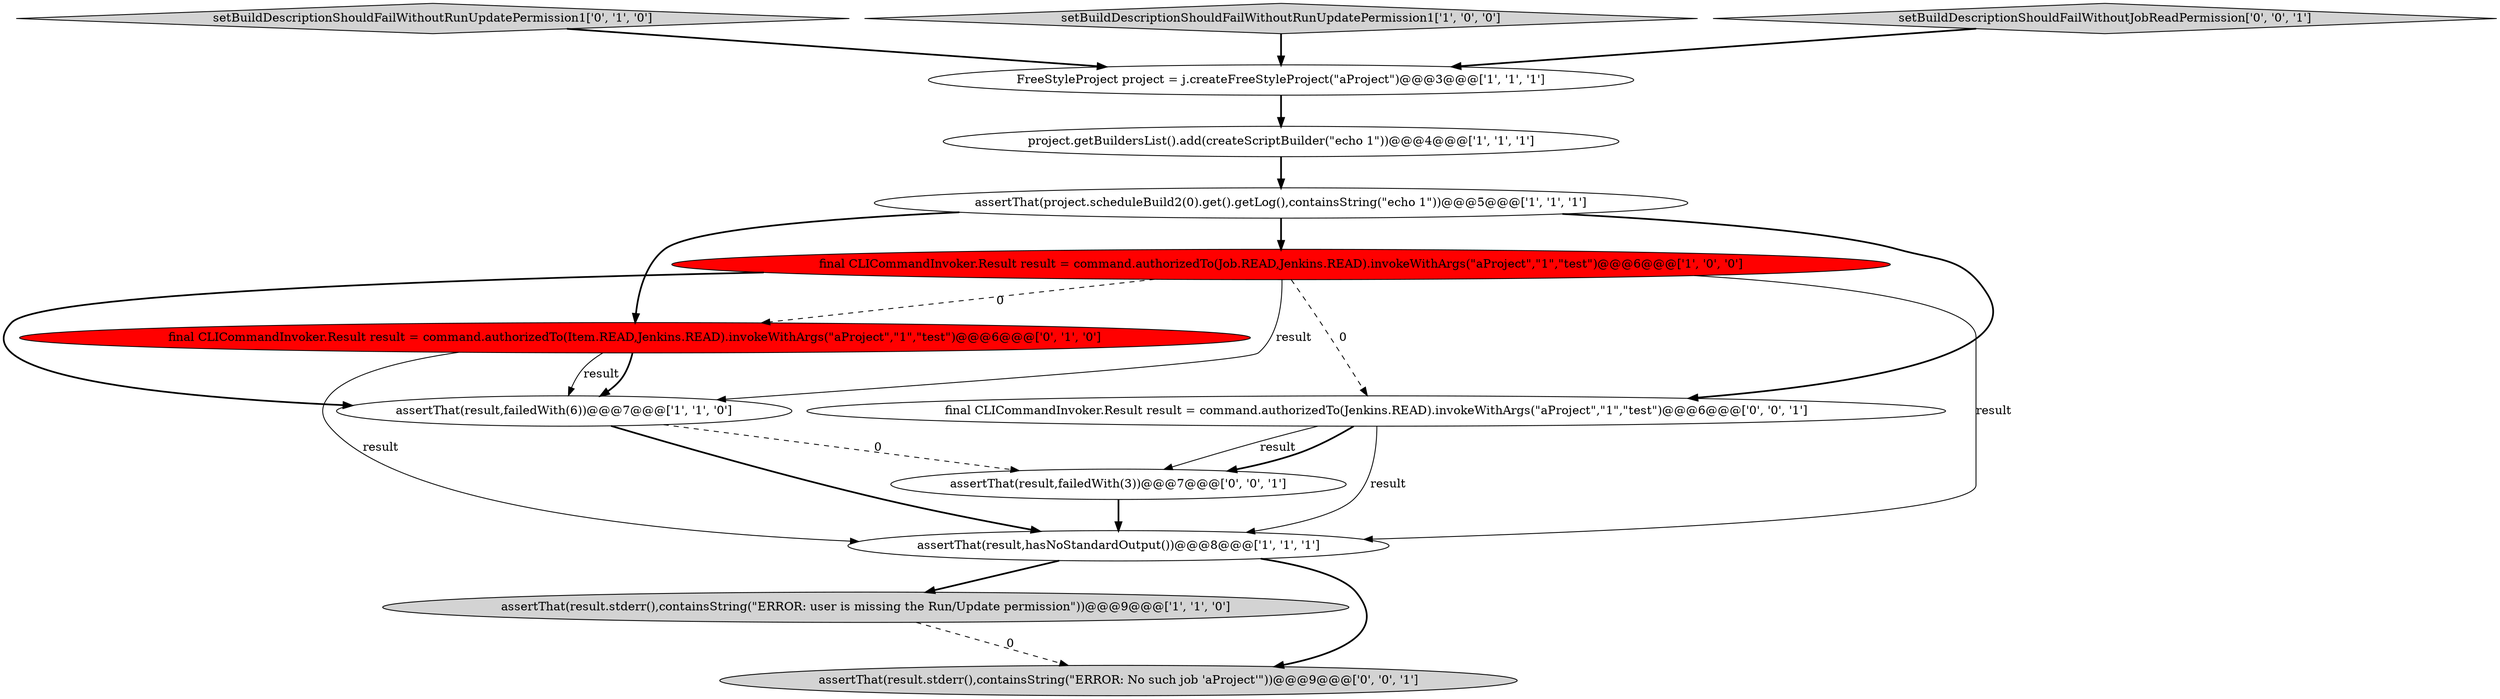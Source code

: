 digraph {
5 [style = filled, label = "assertThat(result.stderr(),containsString(\"ERROR: user is missing the Run/Update permission\"))@@@9@@@['1', '1', '0']", fillcolor = lightgray, shape = ellipse image = "AAA0AAABBB1BBB"];
9 [style = filled, label = "final CLICommandInvoker.Result result = command.authorizedTo(Item.READ,Jenkins.READ).invokeWithArgs(\"aProject\",\"1\",\"test\")@@@6@@@['0', '1', '0']", fillcolor = red, shape = ellipse image = "AAA1AAABBB2BBB"];
8 [style = filled, label = "setBuildDescriptionShouldFailWithoutRunUpdatePermission1['0', '1', '0']", fillcolor = lightgray, shape = diamond image = "AAA0AAABBB2BBB"];
7 [style = filled, label = "final CLICommandInvoker.Result result = command.authorizedTo(Job.READ,Jenkins.READ).invokeWithArgs(\"aProject\",\"1\",\"test\")@@@6@@@['1', '0', '0']", fillcolor = red, shape = ellipse image = "AAA1AAABBB1BBB"];
3 [style = filled, label = "setBuildDescriptionShouldFailWithoutRunUpdatePermission1['1', '0', '0']", fillcolor = lightgray, shape = diamond image = "AAA0AAABBB1BBB"];
11 [style = filled, label = "assertThat(result.stderr(),containsString(\"ERROR: No such job 'aProject'\"))@@@9@@@['0', '0', '1']", fillcolor = lightgray, shape = ellipse image = "AAA0AAABBB3BBB"];
0 [style = filled, label = "assertThat(project.scheduleBuild2(0).get().getLog(),containsString(\"echo 1\"))@@@5@@@['1', '1', '1']", fillcolor = white, shape = ellipse image = "AAA0AAABBB1BBB"];
10 [style = filled, label = "assertThat(result,failedWith(3))@@@7@@@['0', '0', '1']", fillcolor = white, shape = ellipse image = "AAA0AAABBB3BBB"];
13 [style = filled, label = "setBuildDescriptionShouldFailWithoutJobReadPermission['0', '0', '1']", fillcolor = lightgray, shape = diamond image = "AAA0AAABBB3BBB"];
4 [style = filled, label = "FreeStyleProject project = j.createFreeStyleProject(\"aProject\")@@@3@@@['1', '1', '1']", fillcolor = white, shape = ellipse image = "AAA0AAABBB1BBB"];
1 [style = filled, label = "assertThat(result,failedWith(6))@@@7@@@['1', '1', '0']", fillcolor = white, shape = ellipse image = "AAA0AAABBB1BBB"];
6 [style = filled, label = "project.getBuildersList().add(createScriptBuilder(\"echo 1\"))@@@4@@@['1', '1', '1']", fillcolor = white, shape = ellipse image = "AAA0AAABBB1BBB"];
12 [style = filled, label = "final CLICommandInvoker.Result result = command.authorizedTo(Jenkins.READ).invokeWithArgs(\"aProject\",\"1\",\"test\")@@@6@@@['0', '0', '1']", fillcolor = white, shape = ellipse image = "AAA0AAABBB3BBB"];
2 [style = filled, label = "assertThat(result,hasNoStandardOutput())@@@8@@@['1', '1', '1']", fillcolor = white, shape = ellipse image = "AAA0AAABBB1BBB"];
0->9 [style = bold, label=""];
7->1 [style = bold, label=""];
4->6 [style = bold, label=""];
0->12 [style = bold, label=""];
9->2 [style = solid, label="result"];
6->0 [style = bold, label=""];
1->10 [style = dashed, label="0"];
3->4 [style = bold, label=""];
12->10 [style = solid, label="result"];
0->7 [style = bold, label=""];
12->2 [style = solid, label="result"];
12->10 [style = bold, label=""];
5->11 [style = dashed, label="0"];
7->9 [style = dashed, label="0"];
7->12 [style = dashed, label="0"];
10->2 [style = bold, label=""];
1->2 [style = bold, label=""];
9->1 [style = solid, label="result"];
8->4 [style = bold, label=""];
9->1 [style = bold, label=""];
7->2 [style = solid, label="result"];
2->11 [style = bold, label=""];
7->1 [style = solid, label="result"];
2->5 [style = bold, label=""];
13->4 [style = bold, label=""];
}
